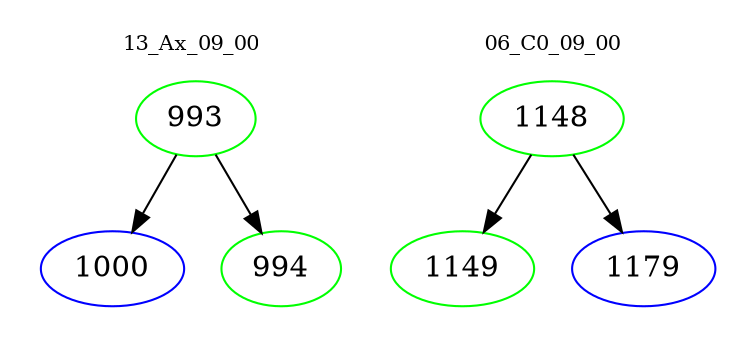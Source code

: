 digraph{
subgraph cluster_0 {
color = white
label = "13_Ax_09_00";
fontsize=10;
T0_993 [label="993", color="green"]
T0_993 -> T0_1000 [color="black"]
T0_1000 [label="1000", color="blue"]
T0_993 -> T0_994 [color="black"]
T0_994 [label="994", color="green"]
}
subgraph cluster_1 {
color = white
label = "06_C0_09_00";
fontsize=10;
T1_1148 [label="1148", color="green"]
T1_1148 -> T1_1149 [color="black"]
T1_1149 [label="1149", color="green"]
T1_1148 -> T1_1179 [color="black"]
T1_1179 [label="1179", color="blue"]
}
}
